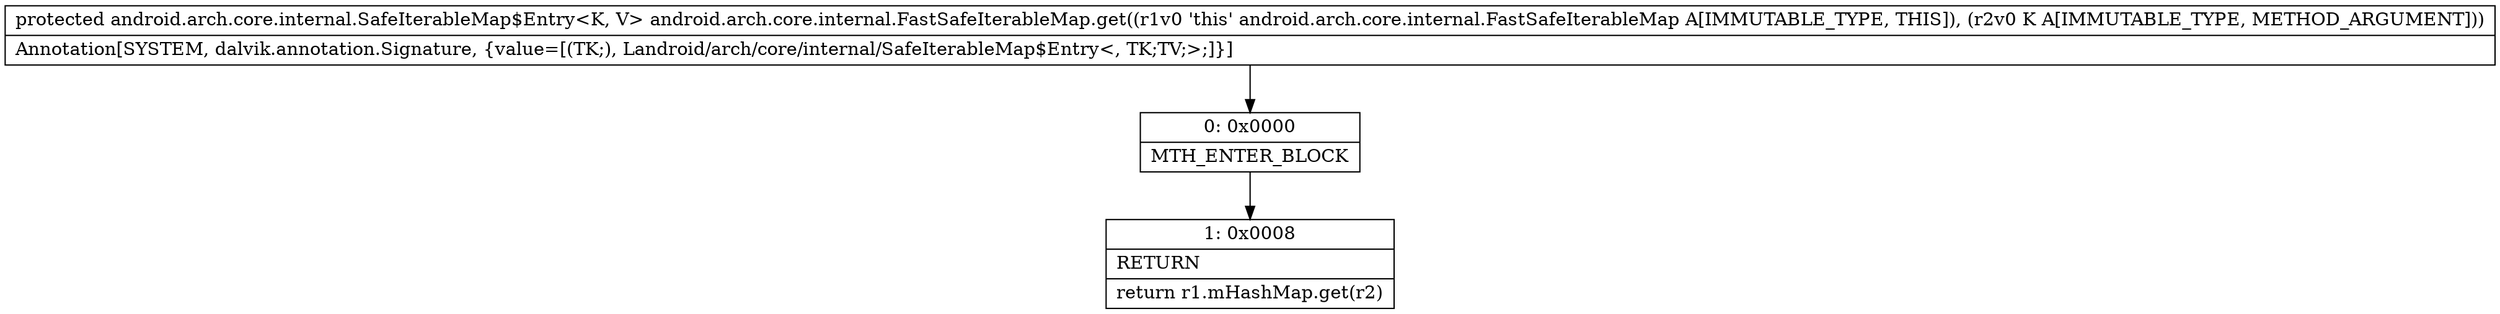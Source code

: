 digraph "CFG forandroid.arch.core.internal.FastSafeIterableMap.get(Ljava\/lang\/Object;)Landroid\/arch\/core\/internal\/SafeIterableMap$Entry;" {
Node_0 [shape=record,label="{0\:\ 0x0000|MTH_ENTER_BLOCK\l}"];
Node_1 [shape=record,label="{1\:\ 0x0008|RETURN\l|return r1.mHashMap.get(r2)\l}"];
MethodNode[shape=record,label="{protected android.arch.core.internal.SafeIterableMap$Entry\<K, V\> android.arch.core.internal.FastSafeIterableMap.get((r1v0 'this' android.arch.core.internal.FastSafeIterableMap A[IMMUTABLE_TYPE, THIS]), (r2v0 K A[IMMUTABLE_TYPE, METHOD_ARGUMENT]))  | Annotation[SYSTEM, dalvik.annotation.Signature, \{value=[(TK;), Landroid\/arch\/core\/internal\/SafeIterableMap$Entry\<, TK;TV;\>;]\}]\l}"];
MethodNode -> Node_0;
Node_0 -> Node_1;
}

